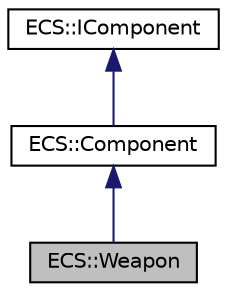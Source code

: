 digraph "ECS::Weapon"
{
 // LATEX_PDF_SIZE
  edge [fontname="Helvetica",fontsize="10",labelfontname="Helvetica",labelfontsize="10"];
  node [fontname="Helvetica",fontsize="10",shape=record];
  Node1 [label="ECS::Weapon",height=0.2,width=0.4,color="black", fillcolor="grey75", style="filled", fontcolor="black",tooltip=" "];
  Node2 -> Node1 [dir="back",color="midnightblue",fontsize="10",style="solid",fontname="Helvetica"];
  Node2 [label="ECS::Component",height=0.2,width=0.4,color="black", fillcolor="white", style="filled",URL="$classECS_1_1Component.html",tooltip=" "];
  Node3 -> Node2 [dir="back",color="midnightblue",fontsize="10",style="solid",fontname="Helvetica"];
  Node3 [label="ECS::IComponent",height=0.2,width=0.4,color="black", fillcolor="white", style="filled",URL="$classECS_1_1IComponent.html",tooltip=" "];
}
